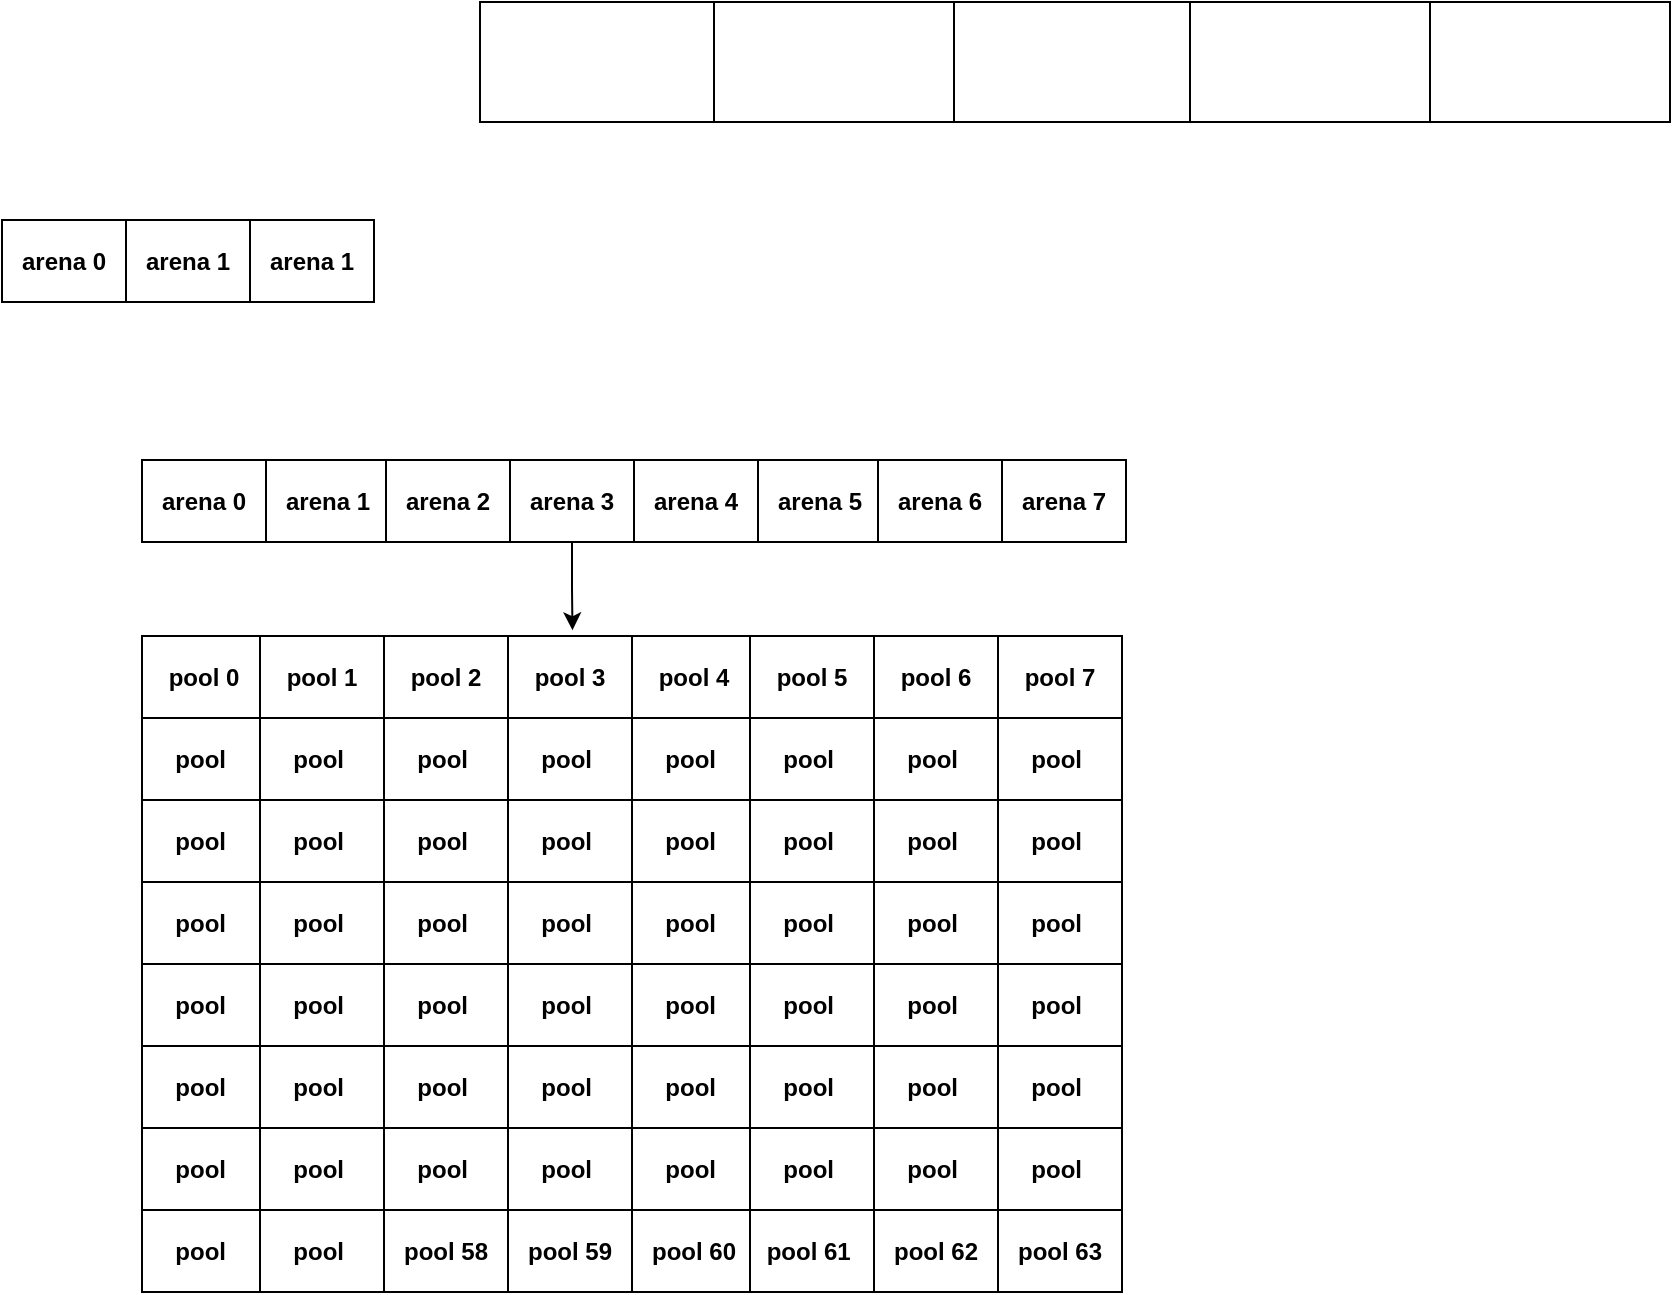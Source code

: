 <mxfile version="21.3.5" type="github">
  <diagram name="第 1 页" id="RlWcdQBYCA7oX_HSbWhf">
    <mxGraphModel dx="1585" dy="648" grid="0" gridSize="10" guides="1" tooltips="1" connect="1" arrows="1" fold="1" page="0" pageScale="1" pageWidth="827" pageHeight="1169" math="0" shadow="0">
      <root>
        <mxCell id="0" />
        <mxCell id="1" parent="0" />
        <mxCell id="5FygrM8ZOsFcztVGFmqP-1" value="&lt;b&gt;arena 0&lt;/b&gt;" style="rounded=0;whiteSpace=wrap;html=1;" vertex="1" parent="1">
          <mxGeometry x="-276" y="488" width="62" height="41" as="geometry" />
        </mxCell>
        <mxCell id="5FygrM8ZOsFcztVGFmqP-2" value="" style="rounded=0;whiteSpace=wrap;html=1;" vertex="1" parent="1">
          <mxGeometry x="-37" y="379" width="120" height="60" as="geometry" />
        </mxCell>
        <mxCell id="5FygrM8ZOsFcztVGFmqP-3" value="" style="rounded=0;whiteSpace=wrap;html=1;" vertex="1" parent="1">
          <mxGeometry x="80" y="379" width="120" height="60" as="geometry" />
        </mxCell>
        <mxCell id="5FygrM8ZOsFcztVGFmqP-4" value="" style="rounded=0;whiteSpace=wrap;html=1;" vertex="1" parent="1">
          <mxGeometry x="200" y="379" width="120" height="60" as="geometry" />
        </mxCell>
        <mxCell id="5FygrM8ZOsFcztVGFmqP-5" value="" style="rounded=0;whiteSpace=wrap;html=1;" vertex="1" parent="1">
          <mxGeometry x="318" y="379" width="120" height="60" as="geometry" />
        </mxCell>
        <mxCell id="5FygrM8ZOsFcztVGFmqP-6" value="" style="rounded=0;whiteSpace=wrap;html=1;" vertex="1" parent="1">
          <mxGeometry x="438" y="379" width="120" height="60" as="geometry" />
        </mxCell>
        <mxCell id="5FygrM8ZOsFcztVGFmqP-7" value="&lt;b&gt;arena 1&lt;/b&gt;" style="rounded=0;whiteSpace=wrap;html=1;" vertex="1" parent="1">
          <mxGeometry x="-214" y="488" width="62" height="41" as="geometry" />
        </mxCell>
        <mxCell id="5FygrM8ZOsFcztVGFmqP-8" value="&lt;b&gt;arena 1&lt;/b&gt;" style="rounded=0;whiteSpace=wrap;html=1;" vertex="1" parent="1">
          <mxGeometry x="-152" y="488" width="62" height="41" as="geometry" />
        </mxCell>
        <mxCell id="5FygrM8ZOsFcztVGFmqP-9" value="&lt;b&gt;arena 0&lt;br&gt;&lt;/b&gt;" style="rounded=0;whiteSpace=wrap;html=1;" vertex="1" parent="1">
          <mxGeometry x="-206" y="608" width="62" height="41" as="geometry" />
        </mxCell>
        <mxCell id="5FygrM8ZOsFcztVGFmqP-10" value="&lt;b&gt;arena 1&lt;br&gt;&lt;/b&gt;" style="rounded=0;whiteSpace=wrap;html=1;" vertex="1" parent="1">
          <mxGeometry x="-144" y="608" width="62" height="41" as="geometry" />
        </mxCell>
        <mxCell id="5FygrM8ZOsFcztVGFmqP-11" value="&lt;b&gt;arena 2&lt;br&gt;&lt;/b&gt;" style="rounded=0;whiteSpace=wrap;html=1;" vertex="1" parent="1">
          <mxGeometry x="-84" y="608" width="62" height="41" as="geometry" />
        </mxCell>
        <mxCell id="5FygrM8ZOsFcztVGFmqP-58" style="edgeStyle=orthogonalEdgeStyle;rounded=0;orthogonalLoop=1;jettySize=auto;html=1;entryX=0.52;entryY=-0.07;entryDx=0;entryDy=0;entryPerimeter=0;" edge="1" parent="1" source="5FygrM8ZOsFcztVGFmqP-12" target="5FygrM8ZOsFcztVGFmqP-23">
          <mxGeometry relative="1" as="geometry" />
        </mxCell>
        <mxCell id="5FygrM8ZOsFcztVGFmqP-12" value="&lt;b&gt;arena 3&lt;br&gt;&lt;/b&gt;" style="rounded=0;whiteSpace=wrap;html=1;" vertex="1" parent="1">
          <mxGeometry x="-22" y="608" width="62" height="41" as="geometry" />
        </mxCell>
        <mxCell id="5FygrM8ZOsFcztVGFmqP-13" value="&lt;b&gt;arena 4&lt;br&gt;&lt;/b&gt;" style="rounded=0;whiteSpace=wrap;html=1;" vertex="1" parent="1">
          <mxGeometry x="40" y="608" width="62" height="41" as="geometry" />
        </mxCell>
        <mxCell id="5FygrM8ZOsFcztVGFmqP-14" value="&lt;b&gt;arena 5&lt;br&gt;&lt;/b&gt;" style="rounded=0;whiteSpace=wrap;html=1;" vertex="1" parent="1">
          <mxGeometry x="102" y="608" width="62" height="41" as="geometry" />
        </mxCell>
        <mxCell id="5FygrM8ZOsFcztVGFmqP-15" value="&lt;b&gt;arena 6&lt;br&gt;&lt;/b&gt;" style="rounded=0;whiteSpace=wrap;html=1;" vertex="1" parent="1">
          <mxGeometry x="162" y="608" width="62" height="41" as="geometry" />
        </mxCell>
        <mxCell id="5FygrM8ZOsFcztVGFmqP-16" value="&lt;b&gt;arena 7&lt;br&gt;&lt;/b&gt;" style="rounded=0;whiteSpace=wrap;html=1;" vertex="1" parent="1">
          <mxGeometry x="224" y="608" width="62" height="41" as="geometry" />
        </mxCell>
        <mxCell id="5FygrM8ZOsFcztVGFmqP-19" value="&lt;b&gt;pool 0&lt;br&gt;&lt;/b&gt;" style="rounded=0;whiteSpace=wrap;html=1;" vertex="1" parent="1">
          <mxGeometry x="-206" y="696" width="62" height="41" as="geometry" />
        </mxCell>
        <mxCell id="5FygrM8ZOsFcztVGFmqP-21" value="&lt;b&gt;pool 1&lt;br&gt;&lt;/b&gt;" style="rounded=0;whiteSpace=wrap;html=1;" vertex="1" parent="1">
          <mxGeometry x="-147" y="696" width="62" height="41" as="geometry" />
        </mxCell>
        <mxCell id="5FygrM8ZOsFcztVGFmqP-22" value="&lt;b&gt;pool 2&lt;br&gt;&lt;/b&gt;" style="rounded=0;whiteSpace=wrap;html=1;" vertex="1" parent="1">
          <mxGeometry x="-85" y="696" width="62" height="41" as="geometry" />
        </mxCell>
        <mxCell id="5FygrM8ZOsFcztVGFmqP-23" value="&lt;b&gt;pool 3&lt;br&gt;&lt;/b&gt;" style="rounded=0;whiteSpace=wrap;html=1;" vertex="1" parent="1">
          <mxGeometry x="-23" y="696" width="62" height="41" as="geometry" />
        </mxCell>
        <mxCell id="5FygrM8ZOsFcztVGFmqP-24" value="&lt;b&gt;pool 4&lt;br&gt;&lt;/b&gt;" style="rounded=0;whiteSpace=wrap;html=1;" vertex="1" parent="1">
          <mxGeometry x="39" y="696" width="62" height="41" as="geometry" />
        </mxCell>
        <mxCell id="5FygrM8ZOsFcztVGFmqP-25" value="&lt;b&gt;pool 5&lt;br&gt;&lt;/b&gt;" style="rounded=0;whiteSpace=wrap;html=1;" vertex="1" parent="1">
          <mxGeometry x="98" y="696" width="62" height="41" as="geometry" />
        </mxCell>
        <mxCell id="5FygrM8ZOsFcztVGFmqP-26" value="&lt;b&gt;pool 6&lt;br&gt;&lt;/b&gt;" style="rounded=0;whiteSpace=wrap;html=1;" vertex="1" parent="1">
          <mxGeometry x="160" y="696" width="62" height="41" as="geometry" />
        </mxCell>
        <mxCell id="5FygrM8ZOsFcztVGFmqP-27" value="&lt;b&gt;pool 7&lt;br&gt;&lt;/b&gt;" style="rounded=0;whiteSpace=wrap;html=1;" vertex="1" parent="1">
          <mxGeometry x="222" y="696" width="62" height="41" as="geometry" />
        </mxCell>
        <mxCell id="5FygrM8ZOsFcztVGFmqP-29" value="&lt;b&gt;pool&amp;nbsp;&lt;br&gt;&lt;/b&gt;" style="rounded=0;whiteSpace=wrap;html=1;" vertex="1" parent="1">
          <mxGeometry x="-206" y="737" width="62" height="41" as="geometry" />
        </mxCell>
        <mxCell id="5FygrM8ZOsFcztVGFmqP-30" value="&lt;b&gt;pool&amp;nbsp;&lt;br&gt;&lt;/b&gt;" style="rounded=0;whiteSpace=wrap;html=1;" vertex="1" parent="1">
          <mxGeometry x="-147" y="737" width="62" height="41" as="geometry" />
        </mxCell>
        <mxCell id="5FygrM8ZOsFcztVGFmqP-31" value="&lt;b&gt;pool&amp;nbsp;&lt;br&gt;&lt;/b&gt;" style="rounded=0;whiteSpace=wrap;html=1;" vertex="1" parent="1">
          <mxGeometry x="-85" y="737" width="62" height="41" as="geometry" />
        </mxCell>
        <mxCell id="5FygrM8ZOsFcztVGFmqP-32" value="&lt;b&gt;pool&amp;nbsp;&lt;br&gt;&lt;/b&gt;" style="rounded=0;whiteSpace=wrap;html=1;" vertex="1" parent="1">
          <mxGeometry x="-23" y="737" width="62" height="41" as="geometry" />
        </mxCell>
        <mxCell id="5FygrM8ZOsFcztVGFmqP-33" value="&lt;b&gt;pool&amp;nbsp;&lt;br&gt;&lt;/b&gt;" style="rounded=0;whiteSpace=wrap;html=1;" vertex="1" parent="1">
          <mxGeometry x="39" y="737" width="62" height="41" as="geometry" />
        </mxCell>
        <mxCell id="5FygrM8ZOsFcztVGFmqP-34" value="&lt;b&gt;pool&amp;nbsp;&lt;br&gt;&lt;/b&gt;" style="rounded=0;whiteSpace=wrap;html=1;" vertex="1" parent="1">
          <mxGeometry x="98" y="737" width="62" height="41" as="geometry" />
        </mxCell>
        <mxCell id="5FygrM8ZOsFcztVGFmqP-35" value="&lt;b&gt;pool&amp;nbsp;&lt;br&gt;&lt;/b&gt;" style="rounded=0;whiteSpace=wrap;html=1;" vertex="1" parent="1">
          <mxGeometry x="160" y="737" width="62" height="41" as="geometry" />
        </mxCell>
        <mxCell id="5FygrM8ZOsFcztVGFmqP-36" value="&lt;b&gt;pool&amp;nbsp;&lt;br&gt;&lt;/b&gt;" style="rounded=0;whiteSpace=wrap;html=1;" vertex="1" parent="1">
          <mxGeometry x="222" y="737" width="62" height="41" as="geometry" />
        </mxCell>
        <mxCell id="5FygrM8ZOsFcztVGFmqP-59" value="&lt;b&gt;pool&amp;nbsp;&lt;br&gt;&lt;/b&gt;" style="rounded=0;whiteSpace=wrap;html=1;" vertex="1" parent="1">
          <mxGeometry x="-206" y="778" width="62" height="41" as="geometry" />
        </mxCell>
        <mxCell id="5FygrM8ZOsFcztVGFmqP-60" value="&lt;b&gt;pool&amp;nbsp;&lt;br&gt;&lt;/b&gt;" style="rounded=0;whiteSpace=wrap;html=1;" vertex="1" parent="1">
          <mxGeometry x="-147" y="778" width="62" height="41" as="geometry" />
        </mxCell>
        <mxCell id="5FygrM8ZOsFcztVGFmqP-61" value="&lt;b&gt;pool&amp;nbsp;&lt;br&gt;&lt;/b&gt;" style="rounded=0;whiteSpace=wrap;html=1;" vertex="1" parent="1">
          <mxGeometry x="-85" y="778" width="62" height="41" as="geometry" />
        </mxCell>
        <mxCell id="5FygrM8ZOsFcztVGFmqP-62" value="&lt;b&gt;pool&amp;nbsp;&lt;br&gt;&lt;/b&gt;" style="rounded=0;whiteSpace=wrap;html=1;" vertex="1" parent="1">
          <mxGeometry x="-23" y="778" width="62" height="41" as="geometry" />
        </mxCell>
        <mxCell id="5FygrM8ZOsFcztVGFmqP-63" value="&lt;b&gt;pool&amp;nbsp;&lt;br&gt;&lt;/b&gt;" style="rounded=0;whiteSpace=wrap;html=1;" vertex="1" parent="1">
          <mxGeometry x="39" y="778" width="62" height="41" as="geometry" />
        </mxCell>
        <mxCell id="5FygrM8ZOsFcztVGFmqP-64" value="&lt;b&gt;pool&amp;nbsp;&lt;br&gt;&lt;/b&gt;" style="rounded=0;whiteSpace=wrap;html=1;" vertex="1" parent="1">
          <mxGeometry x="98" y="778" width="62" height="41" as="geometry" />
        </mxCell>
        <mxCell id="5FygrM8ZOsFcztVGFmqP-65" value="&lt;b&gt;pool&amp;nbsp;&lt;br&gt;&lt;/b&gt;" style="rounded=0;whiteSpace=wrap;html=1;" vertex="1" parent="1">
          <mxGeometry x="160" y="778" width="62" height="41" as="geometry" />
        </mxCell>
        <mxCell id="5FygrM8ZOsFcztVGFmqP-66" value="&lt;b&gt;pool&amp;nbsp;&lt;br&gt;&lt;/b&gt;" style="rounded=0;whiteSpace=wrap;html=1;" vertex="1" parent="1">
          <mxGeometry x="222" y="778" width="62" height="41" as="geometry" />
        </mxCell>
        <mxCell id="5FygrM8ZOsFcztVGFmqP-67" value="&lt;b&gt;pool&amp;nbsp;&lt;br&gt;&lt;/b&gt;" style="rounded=0;whiteSpace=wrap;html=1;" vertex="1" parent="1">
          <mxGeometry x="-206" y="819" width="62" height="41" as="geometry" />
        </mxCell>
        <mxCell id="5FygrM8ZOsFcztVGFmqP-68" value="&lt;b&gt;pool&amp;nbsp;&lt;br&gt;&lt;/b&gt;" style="rounded=0;whiteSpace=wrap;html=1;" vertex="1" parent="1">
          <mxGeometry x="-147" y="819" width="62" height="41" as="geometry" />
        </mxCell>
        <mxCell id="5FygrM8ZOsFcztVGFmqP-69" value="&lt;b&gt;pool&amp;nbsp;&lt;br&gt;&lt;/b&gt;" style="rounded=0;whiteSpace=wrap;html=1;" vertex="1" parent="1">
          <mxGeometry x="-85" y="819" width="62" height="41" as="geometry" />
        </mxCell>
        <mxCell id="5FygrM8ZOsFcztVGFmqP-70" value="&lt;b&gt;pool&amp;nbsp;&lt;br&gt;&lt;/b&gt;" style="rounded=0;whiteSpace=wrap;html=1;" vertex="1" parent="1">
          <mxGeometry x="-23" y="819" width="62" height="41" as="geometry" />
        </mxCell>
        <mxCell id="5FygrM8ZOsFcztVGFmqP-71" value="&lt;b&gt;pool&amp;nbsp;&lt;br&gt;&lt;/b&gt;" style="rounded=0;whiteSpace=wrap;html=1;" vertex="1" parent="1">
          <mxGeometry x="39" y="819" width="62" height="41" as="geometry" />
        </mxCell>
        <mxCell id="5FygrM8ZOsFcztVGFmqP-72" value="&lt;b&gt;pool&amp;nbsp;&lt;br&gt;&lt;/b&gt;" style="rounded=0;whiteSpace=wrap;html=1;" vertex="1" parent="1">
          <mxGeometry x="98" y="819" width="62" height="41" as="geometry" />
        </mxCell>
        <mxCell id="5FygrM8ZOsFcztVGFmqP-73" value="&lt;b&gt;pool&amp;nbsp;&lt;br&gt;&lt;/b&gt;" style="rounded=0;whiteSpace=wrap;html=1;" vertex="1" parent="1">
          <mxGeometry x="160" y="819" width="62" height="41" as="geometry" />
        </mxCell>
        <mxCell id="5FygrM8ZOsFcztVGFmqP-74" value="&lt;b&gt;pool&amp;nbsp;&lt;br&gt;&lt;/b&gt;" style="rounded=0;whiteSpace=wrap;html=1;" vertex="1" parent="1">
          <mxGeometry x="222" y="819" width="62" height="41" as="geometry" />
        </mxCell>
        <mxCell id="5FygrM8ZOsFcztVGFmqP-75" value="&lt;b&gt;pool&amp;nbsp;&lt;br&gt;&lt;/b&gt;" style="rounded=0;whiteSpace=wrap;html=1;" vertex="1" parent="1">
          <mxGeometry x="-206" y="860" width="62" height="41" as="geometry" />
        </mxCell>
        <mxCell id="5FygrM8ZOsFcztVGFmqP-76" value="&lt;b&gt;pool&amp;nbsp;&lt;br&gt;&lt;/b&gt;" style="rounded=0;whiteSpace=wrap;html=1;" vertex="1" parent="1">
          <mxGeometry x="-147" y="860" width="62" height="41" as="geometry" />
        </mxCell>
        <mxCell id="5FygrM8ZOsFcztVGFmqP-77" value="&lt;b&gt;pool&amp;nbsp;&lt;br&gt;&lt;/b&gt;" style="rounded=0;whiteSpace=wrap;html=1;" vertex="1" parent="1">
          <mxGeometry x="-85" y="860" width="62" height="41" as="geometry" />
        </mxCell>
        <mxCell id="5FygrM8ZOsFcztVGFmqP-78" value="&lt;b&gt;pool&amp;nbsp;&lt;br&gt;&lt;/b&gt;" style="rounded=0;whiteSpace=wrap;html=1;" vertex="1" parent="1">
          <mxGeometry x="-23" y="860" width="62" height="41" as="geometry" />
        </mxCell>
        <mxCell id="5FygrM8ZOsFcztVGFmqP-79" value="&lt;b&gt;pool&amp;nbsp;&lt;br&gt;&lt;/b&gt;" style="rounded=0;whiteSpace=wrap;html=1;" vertex="1" parent="1">
          <mxGeometry x="39" y="860" width="62" height="41" as="geometry" />
        </mxCell>
        <mxCell id="5FygrM8ZOsFcztVGFmqP-80" value="&lt;b&gt;pool&amp;nbsp;&lt;br&gt;&lt;/b&gt;" style="rounded=0;whiteSpace=wrap;html=1;" vertex="1" parent="1">
          <mxGeometry x="98" y="860" width="62" height="41" as="geometry" />
        </mxCell>
        <mxCell id="5FygrM8ZOsFcztVGFmqP-81" value="&lt;b&gt;pool&amp;nbsp;&lt;br&gt;&lt;/b&gt;" style="rounded=0;whiteSpace=wrap;html=1;" vertex="1" parent="1">
          <mxGeometry x="160" y="860" width="62" height="41" as="geometry" />
        </mxCell>
        <mxCell id="5FygrM8ZOsFcztVGFmqP-82" value="&lt;b&gt;pool&amp;nbsp;&lt;br&gt;&lt;/b&gt;" style="rounded=0;whiteSpace=wrap;html=1;" vertex="1" parent="1">
          <mxGeometry x="222" y="860" width="62" height="41" as="geometry" />
        </mxCell>
        <mxCell id="5FygrM8ZOsFcztVGFmqP-83" value="&lt;b&gt;pool&amp;nbsp;&lt;br&gt;&lt;/b&gt;" style="rounded=0;whiteSpace=wrap;html=1;" vertex="1" parent="1">
          <mxGeometry x="-206" y="901" width="62" height="41" as="geometry" />
        </mxCell>
        <mxCell id="5FygrM8ZOsFcztVGFmqP-84" value="&lt;b&gt;pool&amp;nbsp;&lt;br&gt;&lt;/b&gt;" style="rounded=0;whiteSpace=wrap;html=1;" vertex="1" parent="1">
          <mxGeometry x="-147" y="901" width="62" height="41" as="geometry" />
        </mxCell>
        <mxCell id="5FygrM8ZOsFcztVGFmqP-85" value="&lt;b&gt;pool&amp;nbsp;&lt;br&gt;&lt;/b&gt;" style="rounded=0;whiteSpace=wrap;html=1;" vertex="1" parent="1">
          <mxGeometry x="-85" y="901" width="62" height="41" as="geometry" />
        </mxCell>
        <mxCell id="5FygrM8ZOsFcztVGFmqP-86" value="&lt;b&gt;pool&amp;nbsp;&lt;br&gt;&lt;/b&gt;" style="rounded=0;whiteSpace=wrap;html=1;" vertex="1" parent="1">
          <mxGeometry x="-23" y="901" width="62" height="41" as="geometry" />
        </mxCell>
        <mxCell id="5FygrM8ZOsFcztVGFmqP-87" value="&lt;b&gt;pool&amp;nbsp;&lt;br&gt;&lt;/b&gt;" style="rounded=0;whiteSpace=wrap;html=1;" vertex="1" parent="1">
          <mxGeometry x="39" y="901" width="62" height="41" as="geometry" />
        </mxCell>
        <mxCell id="5FygrM8ZOsFcztVGFmqP-88" value="&lt;b&gt;pool&amp;nbsp;&lt;br&gt;&lt;/b&gt;" style="rounded=0;whiteSpace=wrap;html=1;" vertex="1" parent="1">
          <mxGeometry x="98" y="901" width="62" height="41" as="geometry" />
        </mxCell>
        <mxCell id="5FygrM8ZOsFcztVGFmqP-89" value="&lt;b&gt;pool&amp;nbsp;&lt;br&gt;&lt;/b&gt;" style="rounded=0;whiteSpace=wrap;html=1;" vertex="1" parent="1">
          <mxGeometry x="160" y="901" width="62" height="41" as="geometry" />
        </mxCell>
        <mxCell id="5FygrM8ZOsFcztVGFmqP-90" value="&lt;b&gt;pool&amp;nbsp;&lt;br&gt;&lt;/b&gt;" style="rounded=0;whiteSpace=wrap;html=1;" vertex="1" parent="1">
          <mxGeometry x="222" y="901" width="62" height="41" as="geometry" />
        </mxCell>
        <mxCell id="5FygrM8ZOsFcztVGFmqP-91" value="&lt;b&gt;pool&amp;nbsp;&lt;br&gt;&lt;/b&gt;" style="rounded=0;whiteSpace=wrap;html=1;" vertex="1" parent="1">
          <mxGeometry x="-206" y="942" width="62" height="41" as="geometry" />
        </mxCell>
        <mxCell id="5FygrM8ZOsFcztVGFmqP-92" value="&lt;b&gt;pool&amp;nbsp;&lt;br&gt;&lt;/b&gt;" style="rounded=0;whiteSpace=wrap;html=1;" vertex="1" parent="1">
          <mxGeometry x="-147" y="942" width="62" height="41" as="geometry" />
        </mxCell>
        <mxCell id="5FygrM8ZOsFcztVGFmqP-93" value="&lt;b&gt;pool&amp;nbsp;&lt;br&gt;&lt;/b&gt;" style="rounded=0;whiteSpace=wrap;html=1;" vertex="1" parent="1">
          <mxGeometry x="-85" y="942" width="62" height="41" as="geometry" />
        </mxCell>
        <mxCell id="5FygrM8ZOsFcztVGFmqP-94" value="&lt;b&gt;pool&amp;nbsp;&lt;br&gt;&lt;/b&gt;" style="rounded=0;whiteSpace=wrap;html=1;" vertex="1" parent="1">
          <mxGeometry x="-23" y="942" width="62" height="41" as="geometry" />
        </mxCell>
        <mxCell id="5FygrM8ZOsFcztVGFmqP-95" value="&lt;b&gt;pool&amp;nbsp;&lt;br&gt;&lt;/b&gt;" style="rounded=0;whiteSpace=wrap;html=1;" vertex="1" parent="1">
          <mxGeometry x="39" y="942" width="62" height="41" as="geometry" />
        </mxCell>
        <mxCell id="5FygrM8ZOsFcztVGFmqP-96" value="&lt;b&gt;pool&amp;nbsp;&lt;br&gt;&lt;/b&gt;" style="rounded=0;whiteSpace=wrap;html=1;" vertex="1" parent="1">
          <mxGeometry x="98" y="942" width="62" height="41" as="geometry" />
        </mxCell>
        <mxCell id="5FygrM8ZOsFcztVGFmqP-97" value="&lt;b&gt;pool&amp;nbsp;&lt;br&gt;&lt;/b&gt;" style="rounded=0;whiteSpace=wrap;html=1;" vertex="1" parent="1">
          <mxGeometry x="160" y="942" width="62" height="41" as="geometry" />
        </mxCell>
        <mxCell id="5FygrM8ZOsFcztVGFmqP-98" value="&lt;b&gt;pool&amp;nbsp;&lt;br&gt;&lt;/b&gt;" style="rounded=0;whiteSpace=wrap;html=1;" vertex="1" parent="1">
          <mxGeometry x="222" y="942" width="62" height="41" as="geometry" />
        </mxCell>
        <mxCell id="5FygrM8ZOsFcztVGFmqP-99" value="&lt;b&gt;pool&amp;nbsp;&lt;br&gt;&lt;/b&gt;" style="rounded=0;whiteSpace=wrap;html=1;" vertex="1" parent="1">
          <mxGeometry x="-206" y="983" width="62" height="41" as="geometry" />
        </mxCell>
        <mxCell id="5FygrM8ZOsFcztVGFmqP-100" value="&lt;b&gt;pool&amp;nbsp;&lt;br&gt;&lt;/b&gt;" style="rounded=0;whiteSpace=wrap;html=1;" vertex="1" parent="1">
          <mxGeometry x="-147" y="983" width="62" height="41" as="geometry" />
        </mxCell>
        <mxCell id="5FygrM8ZOsFcztVGFmqP-101" value="&lt;b&gt;pool 58&lt;br&gt;&lt;/b&gt;" style="rounded=0;whiteSpace=wrap;html=1;" vertex="1" parent="1">
          <mxGeometry x="-85" y="983" width="62" height="41" as="geometry" />
        </mxCell>
        <mxCell id="5FygrM8ZOsFcztVGFmqP-102" value="&lt;b&gt;pool 59&lt;br&gt;&lt;/b&gt;" style="rounded=0;whiteSpace=wrap;html=1;" vertex="1" parent="1">
          <mxGeometry x="-23" y="983" width="62" height="41" as="geometry" />
        </mxCell>
        <mxCell id="5FygrM8ZOsFcztVGFmqP-103" value="&lt;b&gt;pool 60&lt;br&gt;&lt;/b&gt;" style="rounded=0;whiteSpace=wrap;html=1;" vertex="1" parent="1">
          <mxGeometry x="39" y="983" width="62" height="41" as="geometry" />
        </mxCell>
        <mxCell id="5FygrM8ZOsFcztVGFmqP-104" value="&lt;b&gt;pool 61&amp;nbsp;&lt;br&gt;&lt;/b&gt;" style="rounded=0;whiteSpace=wrap;html=1;" vertex="1" parent="1">
          <mxGeometry x="98" y="983" width="62" height="41" as="geometry" />
        </mxCell>
        <mxCell id="5FygrM8ZOsFcztVGFmqP-105" value="&lt;b&gt;pool 62&lt;br&gt;&lt;/b&gt;" style="rounded=0;whiteSpace=wrap;html=1;" vertex="1" parent="1">
          <mxGeometry x="160" y="983" width="62" height="41" as="geometry" />
        </mxCell>
        <mxCell id="5FygrM8ZOsFcztVGFmqP-106" value="&lt;b&gt;pool 63&lt;br&gt;&lt;/b&gt;" style="rounded=0;whiteSpace=wrap;html=1;" vertex="1" parent="1">
          <mxGeometry x="222" y="983" width="62" height="41" as="geometry" />
        </mxCell>
      </root>
    </mxGraphModel>
  </diagram>
</mxfile>
